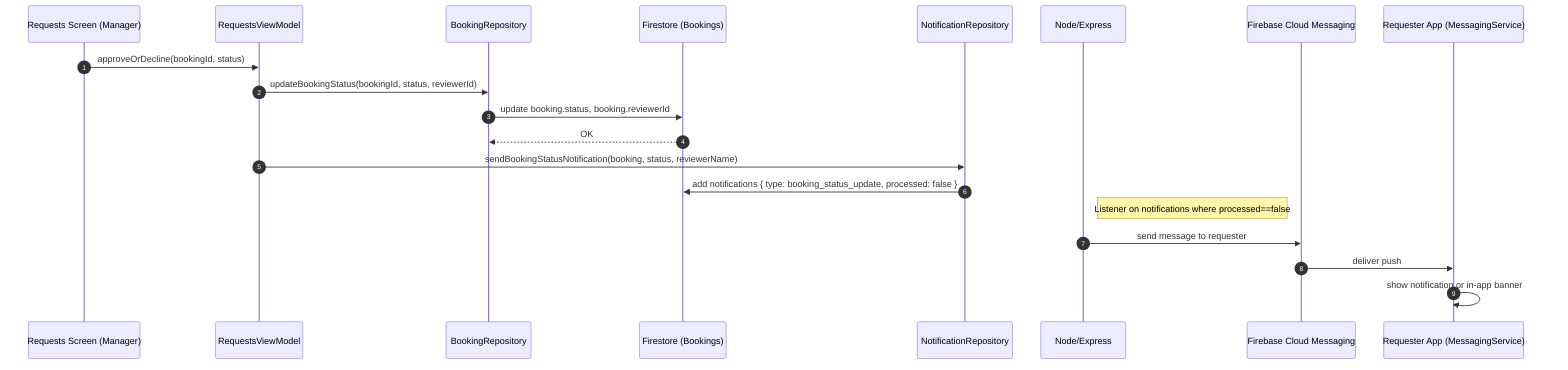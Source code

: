 %% Sequence: Approve/Decline Booking and Notify Requester
sequenceDiagram
  autonumber
  participant UI as Requests Screen (Manager)
  participant VM as RequestsViewModel
  participant Book as BookingRepository
  participant FS as Firestore (Bookings)
  participant Noti as NotificationRepository
  participant Node as Node/Express
  participant FCM as Firebase Cloud Messaging
  participant Svc as Requester App (MessagingService)

  UI->>VM: approveOrDecline(bookingId, status)
  VM->>Book: updateBookingStatus(bookingId, status, reviewerId)
  Book->>FS: update booking.status, booking.reviewerId
  FS-->>Book: OK

  VM->>Noti: sendBookingStatusNotification(booking, status, reviewerName)
  Noti->>FS: add notifications { type: booking_status_update, processed: false }
  Note right of Node: Listener on notifications where processed==false
  Node->>FCM: send message to requester
  FCM->>Svc: deliver push
  Svc->>Svc: show notification or in-app banner